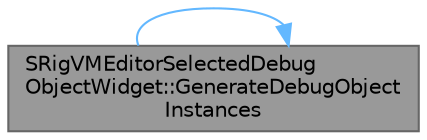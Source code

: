 digraph "SRigVMEditorSelectedDebugObjectWidget::GenerateDebugObjectInstances"
{
 // INTERACTIVE_SVG=YES
 // LATEX_PDF_SIZE
  bgcolor="transparent";
  edge [fontname=Helvetica,fontsize=10,labelfontname=Helvetica,labelfontsize=10];
  node [fontname=Helvetica,fontsize=10,shape=box,height=0.2,width=0.4];
  rankdir="LR";
  Node1 [id="Node000001",label="SRigVMEditorSelectedDebug\lObjectWidget::GenerateDebugObject\lInstances",height=0.2,width=0.4,color="gray40", fillcolor="grey60", style="filled", fontcolor="black",tooltip="Creates a list of all debug objects."];
  Node1 -> Node1 [id="edge1_Node000001_Node000001",color="steelblue1",style="solid",tooltip=" "];
}
